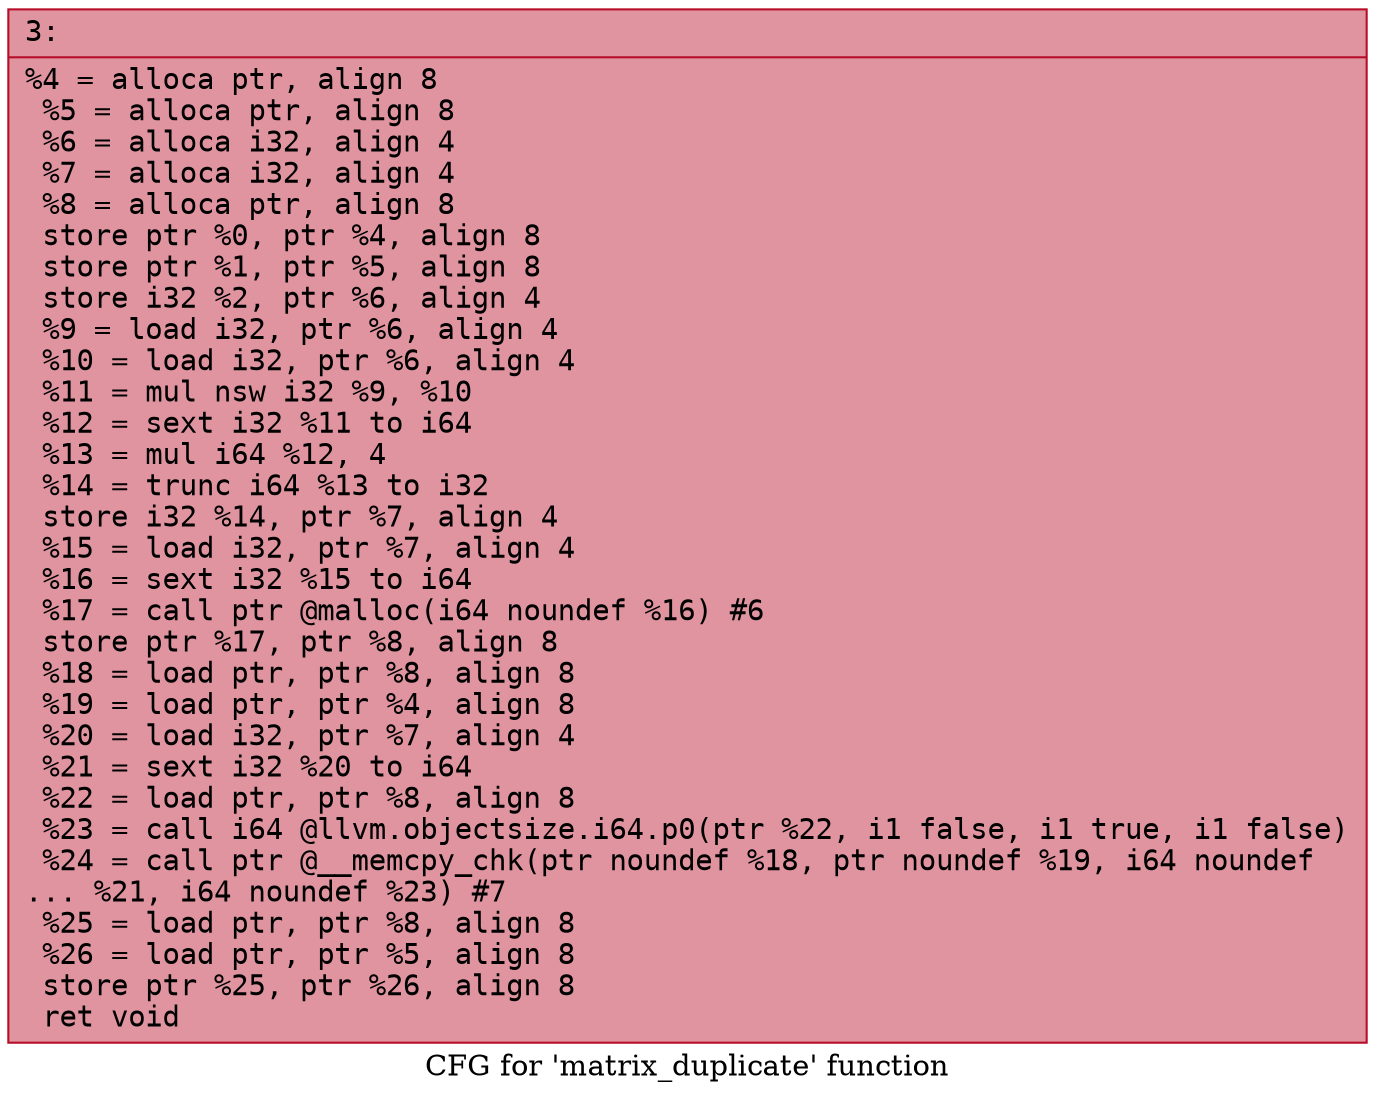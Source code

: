 digraph "CFG for 'matrix_duplicate' function" {
	label="CFG for 'matrix_duplicate' function";

	Node0x6000025e81e0 [shape=record,color="#b70d28ff", style=filled, fillcolor="#b70d2870" fontname="Courier",label="{3:\l|  %4 = alloca ptr, align 8\l  %5 = alloca ptr, align 8\l  %6 = alloca i32, align 4\l  %7 = alloca i32, align 4\l  %8 = alloca ptr, align 8\l  store ptr %0, ptr %4, align 8\l  store ptr %1, ptr %5, align 8\l  store i32 %2, ptr %6, align 4\l  %9 = load i32, ptr %6, align 4\l  %10 = load i32, ptr %6, align 4\l  %11 = mul nsw i32 %9, %10\l  %12 = sext i32 %11 to i64\l  %13 = mul i64 %12, 4\l  %14 = trunc i64 %13 to i32\l  store i32 %14, ptr %7, align 4\l  %15 = load i32, ptr %7, align 4\l  %16 = sext i32 %15 to i64\l  %17 = call ptr @malloc(i64 noundef %16) #6\l  store ptr %17, ptr %8, align 8\l  %18 = load ptr, ptr %8, align 8\l  %19 = load ptr, ptr %4, align 8\l  %20 = load i32, ptr %7, align 4\l  %21 = sext i32 %20 to i64\l  %22 = load ptr, ptr %8, align 8\l  %23 = call i64 @llvm.objectsize.i64.p0(ptr %22, i1 false, i1 true, i1 false)\l  %24 = call ptr @__memcpy_chk(ptr noundef %18, ptr noundef %19, i64 noundef\l... %21, i64 noundef %23) #7\l  %25 = load ptr, ptr %8, align 8\l  %26 = load ptr, ptr %5, align 8\l  store ptr %25, ptr %26, align 8\l  ret void\l}"];
}
